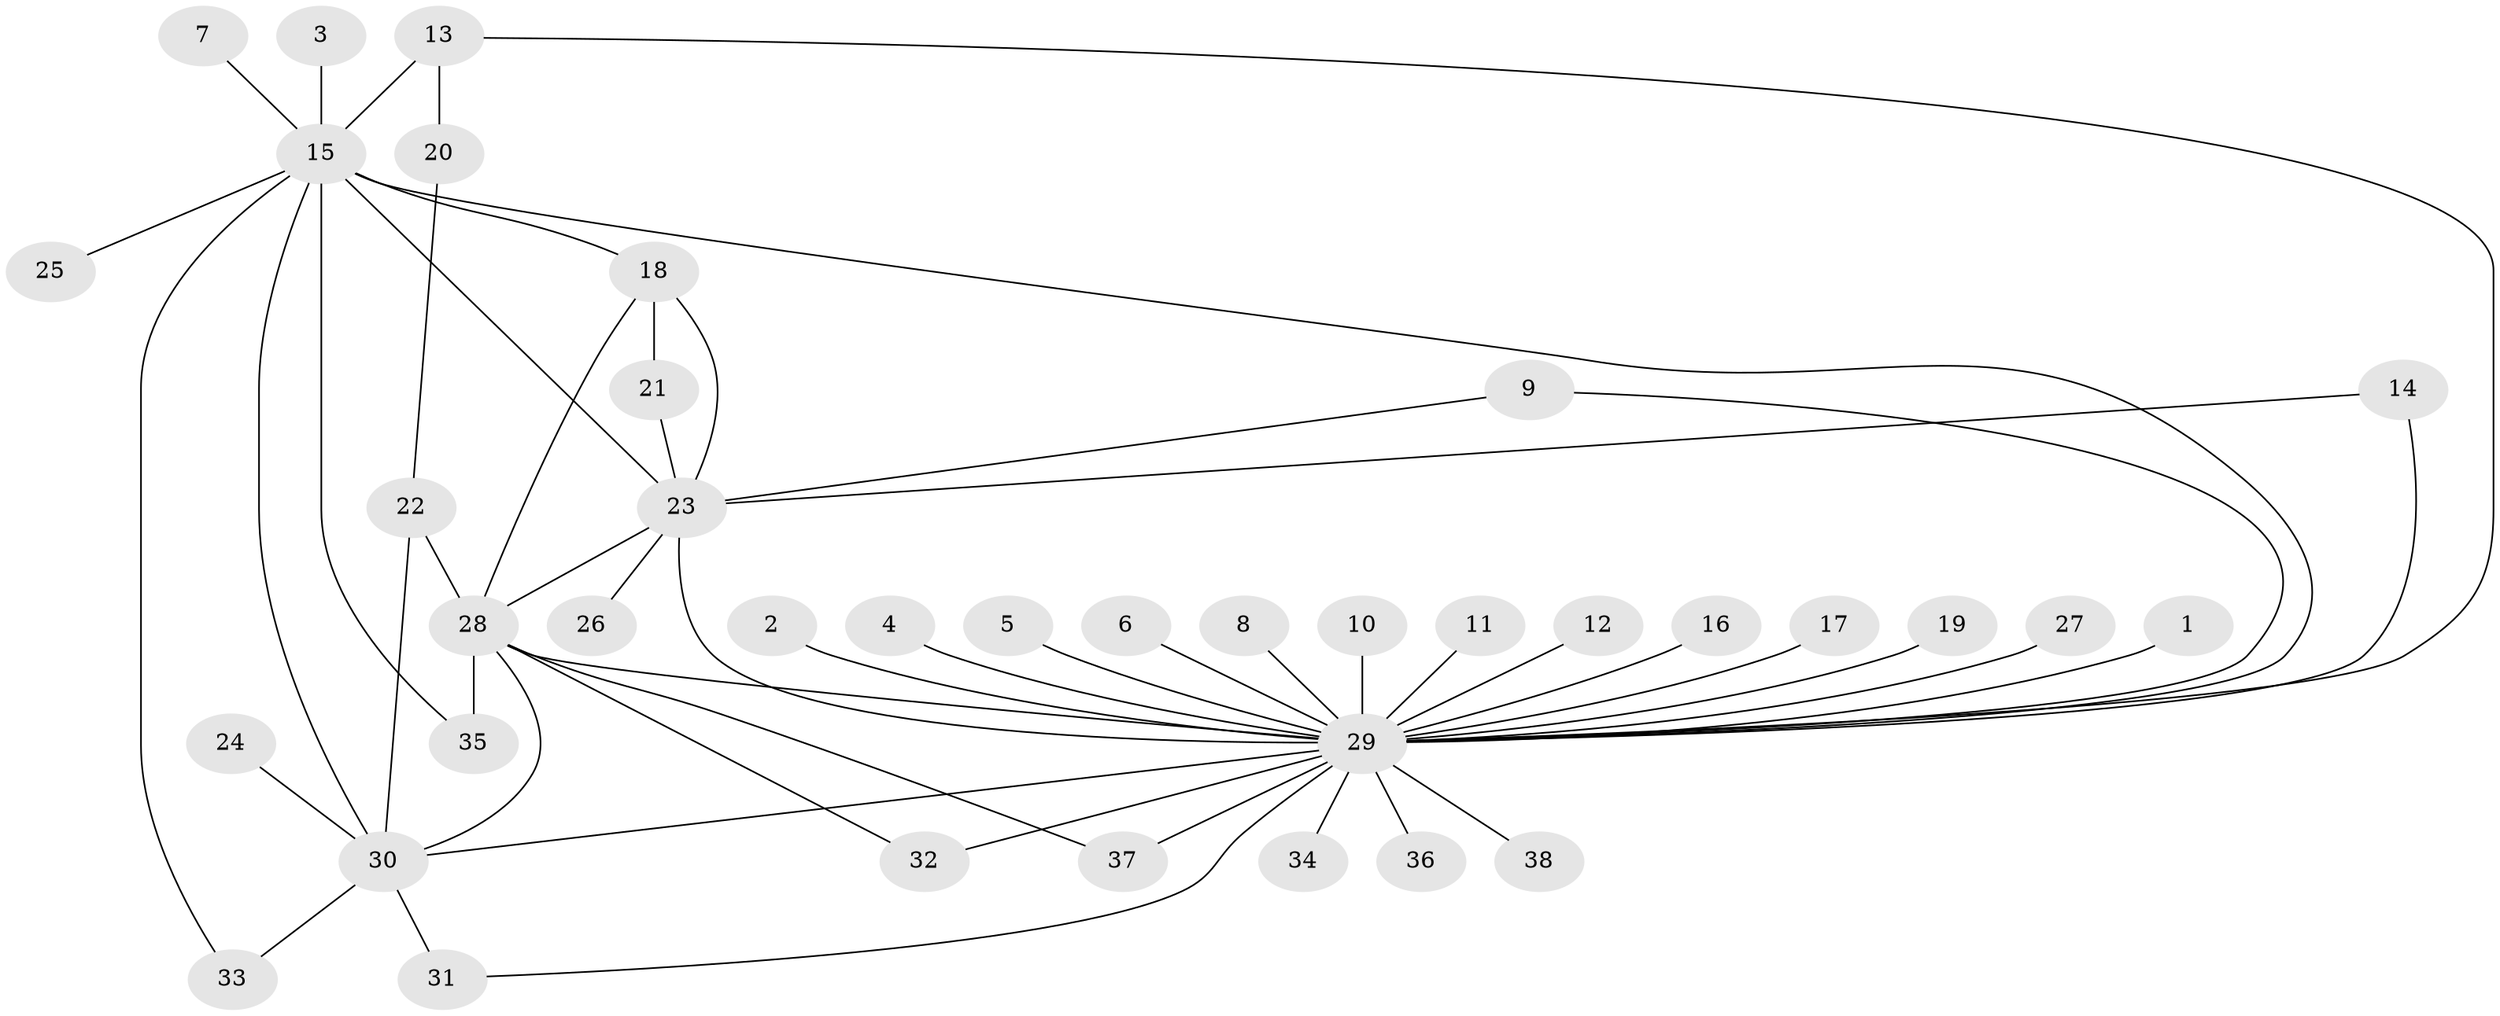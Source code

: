 // original degree distribution, {14: 0.028169014084507043, 13: 0.014084507042253521, 1: 0.4084507042253521, 3: 0.1267605633802817, 2: 0.29577464788732394, 4: 0.04225352112676056, 8: 0.04225352112676056, 11: 0.014084507042253521, 9: 0.014084507042253521, 5: 0.014084507042253521}
// Generated by graph-tools (version 1.1) at 2025/49/03/09/25 03:49:46]
// undirected, 38 vertices, 54 edges
graph export_dot {
graph [start="1"]
  node [color=gray90,style=filled];
  1;
  2;
  3;
  4;
  5;
  6;
  7;
  8;
  9;
  10;
  11;
  12;
  13;
  14;
  15;
  16;
  17;
  18;
  19;
  20;
  21;
  22;
  23;
  24;
  25;
  26;
  27;
  28;
  29;
  30;
  31;
  32;
  33;
  34;
  35;
  36;
  37;
  38;
  1 -- 29 [weight=1.0];
  2 -- 29 [weight=1.0];
  3 -- 15 [weight=1.0];
  4 -- 29 [weight=1.0];
  5 -- 29 [weight=1.0];
  6 -- 29 [weight=1.0];
  7 -- 15 [weight=1.0];
  8 -- 29 [weight=1.0];
  9 -- 23 [weight=1.0];
  9 -- 29 [weight=1.0];
  10 -- 29 [weight=1.0];
  11 -- 29 [weight=1.0];
  12 -- 29 [weight=1.0];
  13 -- 15 [weight=1.0];
  13 -- 20 [weight=1.0];
  13 -- 29 [weight=1.0];
  14 -- 23 [weight=1.0];
  14 -- 29 [weight=2.0];
  15 -- 18 [weight=1.0];
  15 -- 23 [weight=1.0];
  15 -- 25 [weight=1.0];
  15 -- 29 [weight=1.0];
  15 -- 30 [weight=1.0];
  15 -- 33 [weight=1.0];
  15 -- 35 [weight=1.0];
  16 -- 29 [weight=1.0];
  17 -- 29 [weight=1.0];
  18 -- 21 [weight=1.0];
  18 -- 23 [weight=2.0];
  18 -- 28 [weight=1.0];
  19 -- 29 [weight=1.0];
  20 -- 22 [weight=1.0];
  21 -- 23 [weight=1.0];
  22 -- 28 [weight=1.0];
  22 -- 30 [weight=1.0];
  23 -- 26 [weight=1.0];
  23 -- 28 [weight=1.0];
  23 -- 29 [weight=1.0];
  24 -- 30 [weight=1.0];
  27 -- 29 [weight=2.0];
  28 -- 29 [weight=3.0];
  28 -- 30 [weight=1.0];
  28 -- 32 [weight=1.0];
  28 -- 35 [weight=1.0];
  28 -- 37 [weight=1.0];
  29 -- 30 [weight=1.0];
  29 -- 31 [weight=1.0];
  29 -- 32 [weight=1.0];
  29 -- 34 [weight=1.0];
  29 -- 36 [weight=1.0];
  29 -- 37 [weight=2.0];
  29 -- 38 [weight=1.0];
  30 -- 31 [weight=1.0];
  30 -- 33 [weight=1.0];
}
